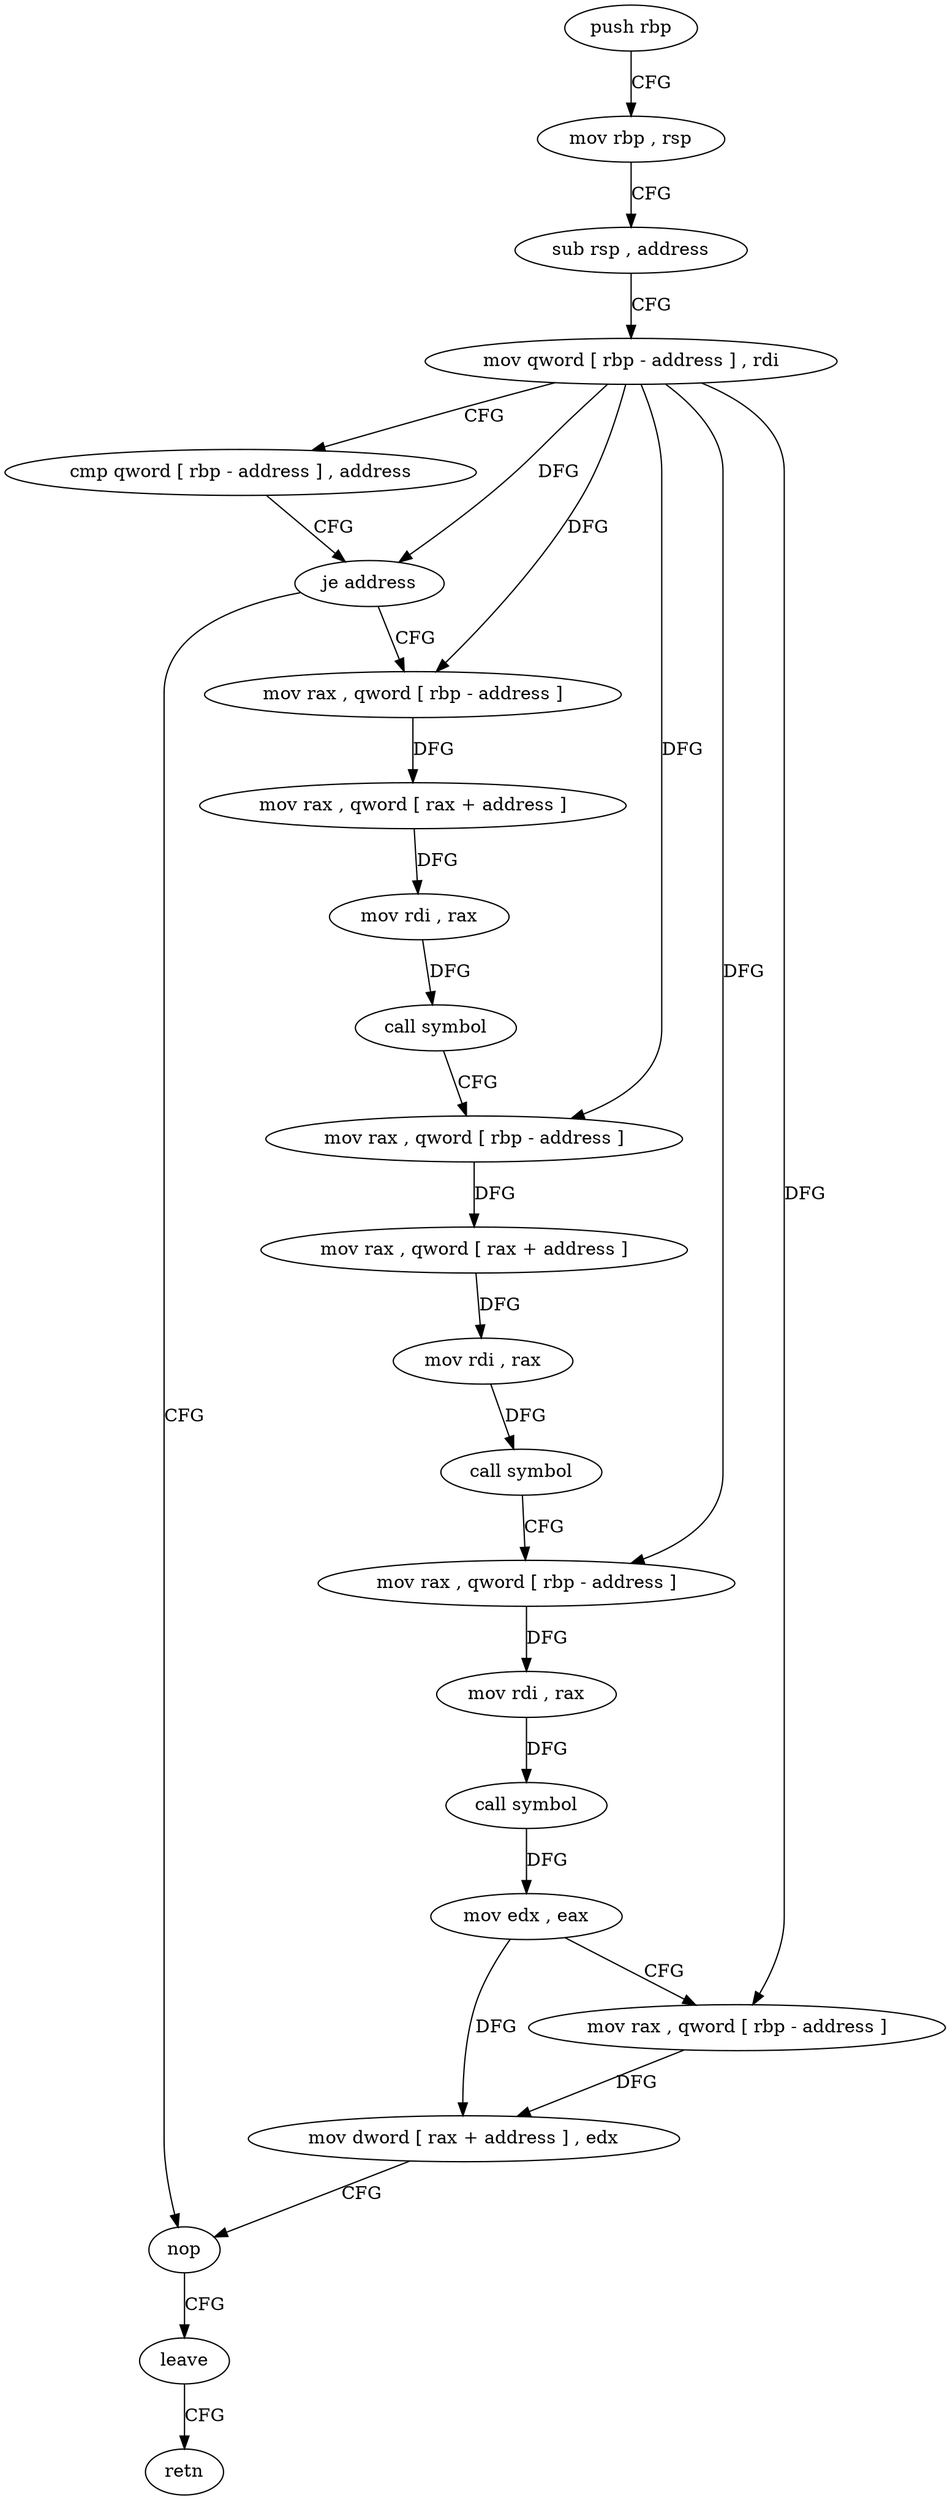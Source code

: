 digraph "func" {
"4231611" [label = "push rbp" ]
"4231612" [label = "mov rbp , rsp" ]
"4231615" [label = "sub rsp , address" ]
"4231619" [label = "mov qword [ rbp - address ] , rdi" ]
"4231623" [label = "cmp qword [ rbp - address ] , address" ]
"4231628" [label = "je address" ]
"4231689" [label = "nop" ]
"4231630" [label = "mov rax , qword [ rbp - address ]" ]
"4231690" [label = "leave" ]
"4231691" [label = "retn" ]
"4231634" [label = "mov rax , qword [ rax + address ]" ]
"4231641" [label = "mov rdi , rax" ]
"4231644" [label = "call symbol" ]
"4231649" [label = "mov rax , qword [ rbp - address ]" ]
"4231653" [label = "mov rax , qword [ rax + address ]" ]
"4231660" [label = "mov rdi , rax" ]
"4231663" [label = "call symbol" ]
"4231668" [label = "mov rax , qword [ rbp - address ]" ]
"4231672" [label = "mov rdi , rax" ]
"4231675" [label = "call symbol" ]
"4231680" [label = "mov edx , eax" ]
"4231682" [label = "mov rax , qword [ rbp - address ]" ]
"4231686" [label = "mov dword [ rax + address ] , edx" ]
"4231611" -> "4231612" [ label = "CFG" ]
"4231612" -> "4231615" [ label = "CFG" ]
"4231615" -> "4231619" [ label = "CFG" ]
"4231619" -> "4231623" [ label = "CFG" ]
"4231619" -> "4231628" [ label = "DFG" ]
"4231619" -> "4231630" [ label = "DFG" ]
"4231619" -> "4231649" [ label = "DFG" ]
"4231619" -> "4231668" [ label = "DFG" ]
"4231619" -> "4231682" [ label = "DFG" ]
"4231623" -> "4231628" [ label = "CFG" ]
"4231628" -> "4231689" [ label = "CFG" ]
"4231628" -> "4231630" [ label = "CFG" ]
"4231689" -> "4231690" [ label = "CFG" ]
"4231630" -> "4231634" [ label = "DFG" ]
"4231690" -> "4231691" [ label = "CFG" ]
"4231634" -> "4231641" [ label = "DFG" ]
"4231641" -> "4231644" [ label = "DFG" ]
"4231644" -> "4231649" [ label = "CFG" ]
"4231649" -> "4231653" [ label = "DFG" ]
"4231653" -> "4231660" [ label = "DFG" ]
"4231660" -> "4231663" [ label = "DFG" ]
"4231663" -> "4231668" [ label = "CFG" ]
"4231668" -> "4231672" [ label = "DFG" ]
"4231672" -> "4231675" [ label = "DFG" ]
"4231675" -> "4231680" [ label = "DFG" ]
"4231680" -> "4231682" [ label = "CFG" ]
"4231680" -> "4231686" [ label = "DFG" ]
"4231682" -> "4231686" [ label = "DFG" ]
"4231686" -> "4231689" [ label = "CFG" ]
}
